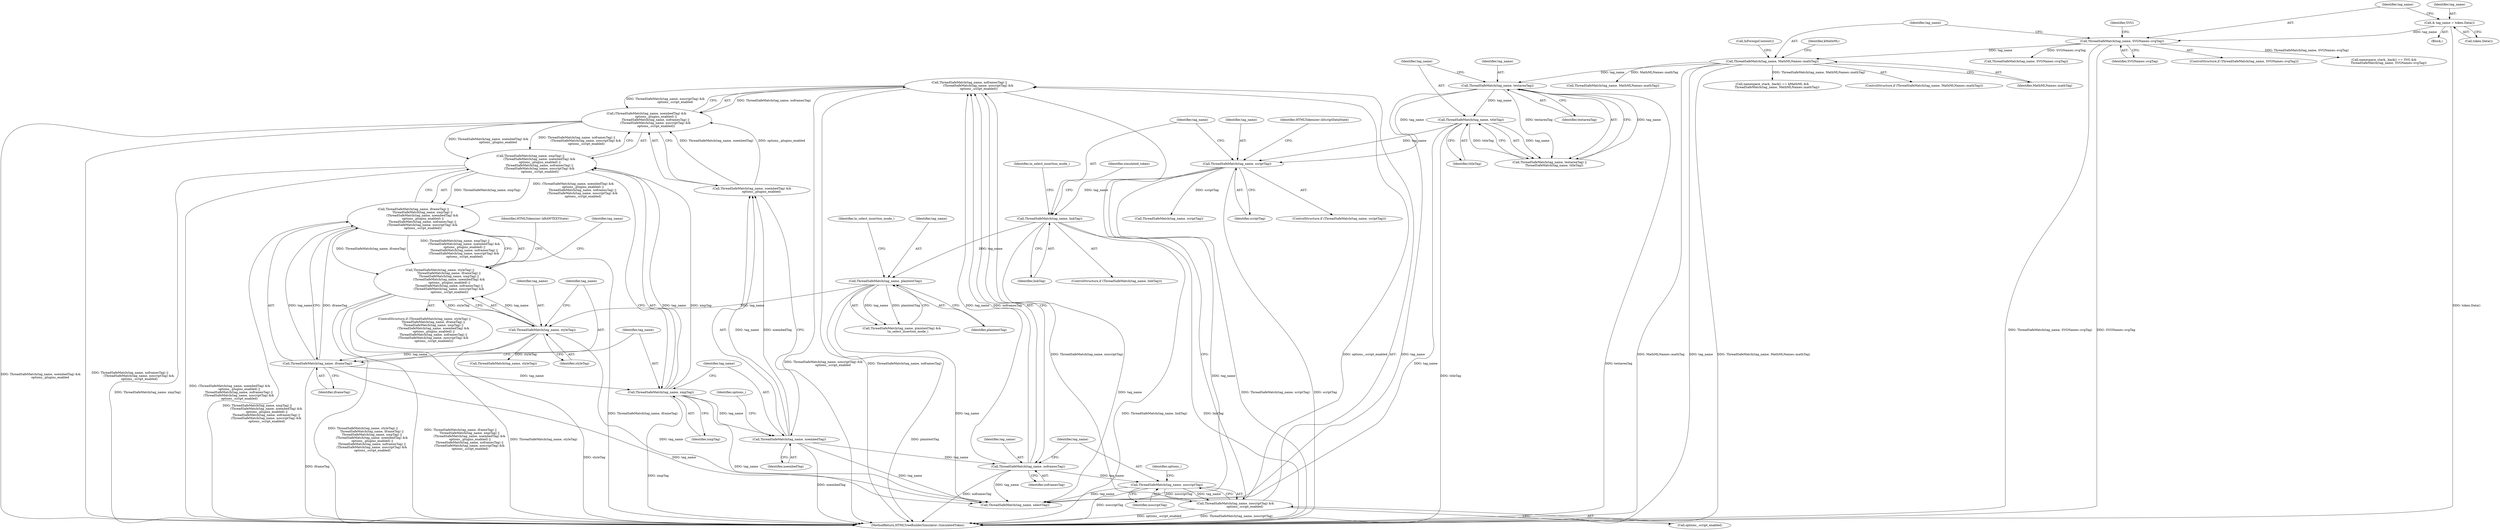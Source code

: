digraph "0_Chrome_133bc5c262b2555af223263452e9875a95db9eb7@API" {
"1000223" [label="(Call,ThreadSafeMatch(tag_name, noframesTag) ||\n                   (ThreadSafeMatch(tag_name, noscriptTag) &&\n                    options_.script_enabled))"];
"1000224" [label="(Call,ThreadSafeMatch(tag_name, noframesTag))"];
"1000217" [label="(Call,ThreadSafeMatch(tag_name, noembedTag))"];
"1000212" [label="(Call,ThreadSafeMatch(tag_name, xmpTag))"];
"1000208" [label="(Call,ThreadSafeMatch(tag_name, iframeTag))"];
"1000204" [label="(Call,ThreadSafeMatch(tag_name, styleTag))"];
"1000193" [label="(Call,ThreadSafeMatch(tag_name, plaintextTag))"];
"1000179" [label="(Call,ThreadSafeMatch(tag_name, linkTag))"];
"1000168" [label="(Call,ThreadSafeMatch(tag_name, scriptTag))"];
"1000157" [label="(Call,ThreadSafeMatch(tag_name, textareaTag))"];
"1000124" [label="(Call,ThreadSafeMatch(tag_name, MathMLNames::mathTag))"];
"1000118" [label="(Call,ThreadSafeMatch(tag_name, SVGNames::svgTag))"];
"1000114" [label="(Call,& tag_name = token.Data())"];
"1000160" [label="(Call,ThreadSafeMatch(tag_name, titleTag))"];
"1000227" [label="(Call,ThreadSafeMatch(tag_name, noscriptTag) &&\n                    options_.script_enabled)"];
"1000228" [label="(Call,ThreadSafeMatch(tag_name, noscriptTag))"];
"1000215" [label="(Call,(ThreadSafeMatch(tag_name, noembedTag) &&\n                    options_.plugins_enabled) ||\n                   ThreadSafeMatch(tag_name, noframesTag) ||\n                   (ThreadSafeMatch(tag_name, noscriptTag) &&\n                    options_.script_enabled))"];
"1000211" [label="(Call,ThreadSafeMatch(tag_name, xmpTag) ||\n                   (ThreadSafeMatch(tag_name, noembedTag) &&\n                    options_.plugins_enabled) ||\n                   ThreadSafeMatch(tag_name, noframesTag) ||\n                   (ThreadSafeMatch(tag_name, noscriptTag) &&\n                    options_.script_enabled))"];
"1000207" [label="(Call,ThreadSafeMatch(tag_name, iframeTag) ||\n                   ThreadSafeMatch(tag_name, xmpTag) ||\n                   (ThreadSafeMatch(tag_name, noembedTag) &&\n                    options_.plugins_enabled) ||\n                   ThreadSafeMatch(tag_name, noframesTag) ||\n                   (ThreadSafeMatch(tag_name, noscriptTag) &&\n                    options_.script_enabled))"];
"1000203" [label="(Call,ThreadSafeMatch(tag_name, styleTag) ||\n                   ThreadSafeMatch(tag_name, iframeTag) ||\n                   ThreadSafeMatch(tag_name, xmpTag) ||\n                   (ThreadSafeMatch(tag_name, noembedTag) &&\n                    options_.plugins_enabled) ||\n                   ThreadSafeMatch(tag_name, noframesTag) ||\n                   (ThreadSafeMatch(tag_name, noscriptTag) &&\n                    options_.script_enabled))"];
"1000157" [label="(Call,ThreadSafeMatch(tag_name, textareaTag))"];
"1000226" [label="(Identifier,noframesTag)"];
"1000344" [label="(MethodReturn,HTMLTreeBuilderSimulator::SimulatedToken)"];
"1000228" [label="(Call,ThreadSafeMatch(tag_name, noscriptTag))"];
"1000195" [label="(Identifier,plaintextTag)"];
"1000180" [label="(Identifier,tag_name)"];
"1000162" [label="(Identifier,titleTag)"];
"1000117" [label="(ControlStructure,if (ThreadSafeMatch(tag_name, SVGNames::svgTag)))"];
"1000282" [label="(Call,namespace_stack_.back() == kMathML &&\n          ThreadSafeMatch(tag_name, MathMLNames::mathTag))"];
"1000119" [label="(Identifier,tag_name)"];
"1000168" [label="(Call,ThreadSafeMatch(tag_name, scriptTag))"];
"1000156" [label="(Call,ThreadSafeMatch(tag_name, textareaTag) ||\n          ThreadSafeMatch(tag_name, titleTag))"];
"1000115" [label="(Identifier,tag_name)"];
"1000123" [label="(ControlStructure,if (ThreadSafeMatch(tag_name, MathMLNames::mathTag)))"];
"1000227" [label="(Call,ThreadSafeMatch(tag_name, noscriptTag) &&\n                    options_.script_enabled)"];
"1000173" [label="(Identifier,HTMLTokenizer::kScriptDataState)"];
"1000118" [label="(Call,ThreadSafeMatch(tag_name, SVGNames::svgTag))"];
"1000203" [label="(Call,ThreadSafeMatch(tag_name, styleTag) ||\n                   ThreadSafeMatch(tag_name, iframeTag) ||\n                   ThreadSafeMatch(tag_name, xmpTag) ||\n                   (ThreadSafeMatch(tag_name, noembedTag) &&\n                    options_.plugins_enabled) ||\n                   ThreadSafeMatch(tag_name, noframesTag) ||\n                   (ThreadSafeMatch(tag_name, noscriptTag) &&\n                    options_.script_enabled))"];
"1000170" [label="(Identifier,scriptTag)"];
"1000332" [label="(Call,ThreadSafeMatch(tag_name, styleTag))"];
"1000161" [label="(Identifier,tag_name)"];
"1000223" [label="(Call,ThreadSafeMatch(tag_name, noframesTag) ||\n                   (ThreadSafeMatch(tag_name, noscriptTag) &&\n                    options_.script_enabled))"];
"1000206" [label="(Identifier,styleTag)"];
"1000216" [label="(Call,ThreadSafeMatch(tag_name, noembedTag) &&\n                    options_.plugins_enabled)"];
"1000192" [label="(Call,ThreadSafeMatch(tag_name, plaintextTag) &&\n            !in_select_insertion_mode_)"];
"1000219" [label="(Identifier,noembedTag)"];
"1000124" [label="(Call,ThreadSafeMatch(tag_name, MathMLNames::mathTag))"];
"1000311" [label="(Call,ThreadSafeMatch(tag_name, scriptTag))"];
"1000160" [label="(Call,ThreadSafeMatch(tag_name, titleTag))"];
"1000169" [label="(Identifier,tag_name)"];
"1000232" [label="(Identifier,options_)"];
"1000239" [label="(Identifier,tag_name)"];
"1000209" [label="(Identifier,tag_name)"];
"1000112" [label="(Block,)"];
"1000131" [label="(Call,InForeignContent())"];
"1000229" [label="(Identifier,tag_name)"];
"1000274" [label="(Call,namespace_stack_.back() == SVG &&\n          ThreadSafeMatch(tag_name, SVGNames::svgTag))"];
"1000221" [label="(Identifier,options_)"];
"1000230" [label="(Identifier,noscriptTag)"];
"1000211" [label="(Call,ThreadSafeMatch(tag_name, xmpTag) ||\n                   (ThreadSafeMatch(tag_name, noembedTag) &&\n                    options_.plugins_enabled) ||\n                   ThreadSafeMatch(tag_name, noframesTag) ||\n                   (ThreadSafeMatch(tag_name, noscriptTag) &&\n                    options_.script_enabled))"];
"1000197" [label="(Identifier,in_select_insertion_mode_)"];
"1000202" [label="(ControlStructure,if (ThreadSafeMatch(tag_name, styleTag) ||\n                   ThreadSafeMatch(tag_name, iframeTag) ||\n                   ThreadSafeMatch(tag_name, xmpTag) ||\n                   (ThreadSafeMatch(tag_name, noembedTag) &&\n                    options_.plugins_enabled) ||\n                   ThreadSafeMatch(tag_name, noframesTag) ||\n                   (ThreadSafeMatch(tag_name, noscriptTag) &&\n                    options_.script_enabled)))"];
"1000184" [label="(Identifier,simulated_token)"];
"1000122" [label="(Identifier,SVG)"];
"1000193" [label="(Call,ThreadSafeMatch(tag_name, plaintextTag))"];
"1000189" [label="(Identifier,in_select_insertion_mode_)"];
"1000128" [label="(Identifier,kMathML)"];
"1000207" [label="(Call,ThreadSafeMatch(tag_name, iframeTag) ||\n                   ThreadSafeMatch(tag_name, xmpTag) ||\n                   (ThreadSafeMatch(tag_name, noembedTag) &&\n                    options_.plugins_enabled) ||\n                   ThreadSafeMatch(tag_name, noframesTag) ||\n                   (ThreadSafeMatch(tag_name, noscriptTag) &&\n                    options_.script_enabled))"];
"1000238" [label="(Call,ThreadSafeMatch(tag_name, selectTag))"];
"1000126" [label="(Identifier,MathMLNames::mathTag)"];
"1000225" [label="(Identifier,tag_name)"];
"1000178" [label="(ControlStructure,if (ThreadSafeMatch(tag_name, linkTag)))"];
"1000125" [label="(Identifier,tag_name)"];
"1000158" [label="(Identifier,tag_name)"];
"1000116" [label="(Call,token.Data())"];
"1000231" [label="(Call,options_.script_enabled)"];
"1000214" [label="(Identifier,xmpTag)"];
"1000212" [label="(Call,ThreadSafeMatch(tag_name, xmpTag))"];
"1000167" [label="(ControlStructure,if (ThreadSafeMatch(tag_name, scriptTag)))"];
"1000120" [label="(Identifier,SVGNames::svgTag)"];
"1000204" [label="(Call,ThreadSafeMatch(tag_name, styleTag))"];
"1000236" [label="(Identifier,HTMLTokenizer::kRAWTEXTState)"];
"1000217" [label="(Call,ThreadSafeMatch(tag_name, noembedTag))"];
"1000114" [label="(Call,& tag_name = token.Data())"];
"1000224" [label="(Call,ThreadSafeMatch(tag_name, noframesTag))"];
"1000286" [label="(Call,ThreadSafeMatch(tag_name, MathMLNames::mathTag))"];
"1000278" [label="(Call,ThreadSafeMatch(tag_name, SVGNames::svgTag))"];
"1000159" [label="(Identifier,textareaTag)"];
"1000181" [label="(Identifier,linkTag)"];
"1000208" [label="(Call,ThreadSafeMatch(tag_name, iframeTag))"];
"1000218" [label="(Identifier,tag_name)"];
"1000213" [label="(Identifier,tag_name)"];
"1000194" [label="(Identifier,tag_name)"];
"1000179" [label="(Call,ThreadSafeMatch(tag_name, linkTag))"];
"1000205" [label="(Identifier,tag_name)"];
"1000210" [label="(Identifier,iframeTag)"];
"1000215" [label="(Call,(ThreadSafeMatch(tag_name, noembedTag) &&\n                    options_.plugins_enabled) ||\n                   ThreadSafeMatch(tag_name, noframesTag) ||\n                   (ThreadSafeMatch(tag_name, noscriptTag) &&\n                    options_.script_enabled))"];
"1000223" -> "1000215"  [label="AST: "];
"1000223" -> "1000224"  [label="CFG: "];
"1000223" -> "1000227"  [label="CFG: "];
"1000224" -> "1000223"  [label="AST: "];
"1000227" -> "1000223"  [label="AST: "];
"1000215" -> "1000223"  [label="CFG: "];
"1000223" -> "1000344"  [label="DDG: ThreadSafeMatch(tag_name, noscriptTag) &&\n                    options_.script_enabled"];
"1000223" -> "1000344"  [label="DDG: ThreadSafeMatch(tag_name, noframesTag)"];
"1000223" -> "1000215"  [label="DDG: ThreadSafeMatch(tag_name, noframesTag)"];
"1000223" -> "1000215"  [label="DDG: ThreadSafeMatch(tag_name, noscriptTag) &&\n                    options_.script_enabled"];
"1000224" -> "1000223"  [label="DDG: tag_name"];
"1000224" -> "1000223"  [label="DDG: noframesTag"];
"1000227" -> "1000223"  [label="DDG: ThreadSafeMatch(tag_name, noscriptTag)"];
"1000227" -> "1000223"  [label="DDG: options_.script_enabled"];
"1000224" -> "1000226"  [label="CFG: "];
"1000225" -> "1000224"  [label="AST: "];
"1000226" -> "1000224"  [label="AST: "];
"1000229" -> "1000224"  [label="CFG: "];
"1000224" -> "1000344"  [label="DDG: noframesTag"];
"1000217" -> "1000224"  [label="DDG: tag_name"];
"1000224" -> "1000228"  [label="DDG: tag_name"];
"1000224" -> "1000238"  [label="DDG: tag_name"];
"1000217" -> "1000216"  [label="AST: "];
"1000217" -> "1000219"  [label="CFG: "];
"1000218" -> "1000217"  [label="AST: "];
"1000219" -> "1000217"  [label="AST: "];
"1000221" -> "1000217"  [label="CFG: "];
"1000216" -> "1000217"  [label="CFG: "];
"1000217" -> "1000344"  [label="DDG: noembedTag"];
"1000217" -> "1000216"  [label="DDG: tag_name"];
"1000217" -> "1000216"  [label="DDG: noembedTag"];
"1000212" -> "1000217"  [label="DDG: tag_name"];
"1000217" -> "1000238"  [label="DDG: tag_name"];
"1000212" -> "1000211"  [label="AST: "];
"1000212" -> "1000214"  [label="CFG: "];
"1000213" -> "1000212"  [label="AST: "];
"1000214" -> "1000212"  [label="AST: "];
"1000218" -> "1000212"  [label="CFG: "];
"1000211" -> "1000212"  [label="CFG: "];
"1000212" -> "1000344"  [label="DDG: xmpTag"];
"1000212" -> "1000211"  [label="DDG: tag_name"];
"1000212" -> "1000211"  [label="DDG: xmpTag"];
"1000208" -> "1000212"  [label="DDG: tag_name"];
"1000212" -> "1000238"  [label="DDG: tag_name"];
"1000208" -> "1000207"  [label="AST: "];
"1000208" -> "1000210"  [label="CFG: "];
"1000209" -> "1000208"  [label="AST: "];
"1000210" -> "1000208"  [label="AST: "];
"1000213" -> "1000208"  [label="CFG: "];
"1000207" -> "1000208"  [label="CFG: "];
"1000208" -> "1000344"  [label="DDG: iframeTag"];
"1000208" -> "1000207"  [label="DDG: tag_name"];
"1000208" -> "1000207"  [label="DDG: iframeTag"];
"1000204" -> "1000208"  [label="DDG: tag_name"];
"1000208" -> "1000238"  [label="DDG: tag_name"];
"1000204" -> "1000203"  [label="AST: "];
"1000204" -> "1000206"  [label="CFG: "];
"1000205" -> "1000204"  [label="AST: "];
"1000206" -> "1000204"  [label="AST: "];
"1000209" -> "1000204"  [label="CFG: "];
"1000203" -> "1000204"  [label="CFG: "];
"1000204" -> "1000344"  [label="DDG: styleTag"];
"1000204" -> "1000203"  [label="DDG: tag_name"];
"1000204" -> "1000203"  [label="DDG: styleTag"];
"1000193" -> "1000204"  [label="DDG: tag_name"];
"1000204" -> "1000238"  [label="DDG: tag_name"];
"1000204" -> "1000332"  [label="DDG: styleTag"];
"1000193" -> "1000192"  [label="AST: "];
"1000193" -> "1000195"  [label="CFG: "];
"1000194" -> "1000193"  [label="AST: "];
"1000195" -> "1000193"  [label="AST: "];
"1000197" -> "1000193"  [label="CFG: "];
"1000192" -> "1000193"  [label="CFG: "];
"1000193" -> "1000344"  [label="DDG: plaintextTag"];
"1000193" -> "1000192"  [label="DDG: tag_name"];
"1000193" -> "1000192"  [label="DDG: plaintextTag"];
"1000179" -> "1000193"  [label="DDG: tag_name"];
"1000193" -> "1000238"  [label="DDG: tag_name"];
"1000179" -> "1000178"  [label="AST: "];
"1000179" -> "1000181"  [label="CFG: "];
"1000180" -> "1000179"  [label="AST: "];
"1000181" -> "1000179"  [label="AST: "];
"1000184" -> "1000179"  [label="CFG: "];
"1000189" -> "1000179"  [label="CFG: "];
"1000179" -> "1000344"  [label="DDG: ThreadSafeMatch(tag_name, linkTag)"];
"1000179" -> "1000344"  [label="DDG: linkTag"];
"1000168" -> "1000179"  [label="DDG: tag_name"];
"1000179" -> "1000238"  [label="DDG: tag_name"];
"1000168" -> "1000167"  [label="AST: "];
"1000168" -> "1000170"  [label="CFG: "];
"1000169" -> "1000168"  [label="AST: "];
"1000170" -> "1000168"  [label="AST: "];
"1000173" -> "1000168"  [label="CFG: "];
"1000180" -> "1000168"  [label="CFG: "];
"1000168" -> "1000344"  [label="DDG: ThreadSafeMatch(tag_name, scriptTag)"];
"1000168" -> "1000344"  [label="DDG: scriptTag"];
"1000157" -> "1000168"  [label="DDG: tag_name"];
"1000160" -> "1000168"  [label="DDG: tag_name"];
"1000168" -> "1000238"  [label="DDG: tag_name"];
"1000168" -> "1000311"  [label="DDG: scriptTag"];
"1000157" -> "1000156"  [label="AST: "];
"1000157" -> "1000159"  [label="CFG: "];
"1000158" -> "1000157"  [label="AST: "];
"1000159" -> "1000157"  [label="AST: "];
"1000161" -> "1000157"  [label="CFG: "];
"1000156" -> "1000157"  [label="CFG: "];
"1000157" -> "1000344"  [label="DDG: textareaTag"];
"1000157" -> "1000156"  [label="DDG: tag_name"];
"1000157" -> "1000156"  [label="DDG: textareaTag"];
"1000124" -> "1000157"  [label="DDG: tag_name"];
"1000157" -> "1000160"  [label="DDG: tag_name"];
"1000157" -> "1000238"  [label="DDG: tag_name"];
"1000124" -> "1000123"  [label="AST: "];
"1000124" -> "1000126"  [label="CFG: "];
"1000125" -> "1000124"  [label="AST: "];
"1000126" -> "1000124"  [label="AST: "];
"1000128" -> "1000124"  [label="CFG: "];
"1000131" -> "1000124"  [label="CFG: "];
"1000124" -> "1000344"  [label="DDG: MathMLNames::mathTag"];
"1000124" -> "1000344"  [label="DDG: tag_name"];
"1000124" -> "1000344"  [label="DDG: ThreadSafeMatch(tag_name, MathMLNames::mathTag)"];
"1000118" -> "1000124"  [label="DDG: tag_name"];
"1000124" -> "1000282"  [label="DDG: ThreadSafeMatch(tag_name, MathMLNames::mathTag)"];
"1000124" -> "1000286"  [label="DDG: MathMLNames::mathTag"];
"1000118" -> "1000117"  [label="AST: "];
"1000118" -> "1000120"  [label="CFG: "];
"1000119" -> "1000118"  [label="AST: "];
"1000120" -> "1000118"  [label="AST: "];
"1000122" -> "1000118"  [label="CFG: "];
"1000125" -> "1000118"  [label="CFG: "];
"1000118" -> "1000344"  [label="DDG: ThreadSafeMatch(tag_name, SVGNames::svgTag)"];
"1000118" -> "1000344"  [label="DDG: SVGNames::svgTag"];
"1000114" -> "1000118"  [label="DDG: tag_name"];
"1000118" -> "1000274"  [label="DDG: ThreadSafeMatch(tag_name, SVGNames::svgTag)"];
"1000118" -> "1000278"  [label="DDG: SVGNames::svgTag"];
"1000114" -> "1000112"  [label="AST: "];
"1000114" -> "1000116"  [label="CFG: "];
"1000115" -> "1000114"  [label="AST: "];
"1000116" -> "1000114"  [label="AST: "];
"1000119" -> "1000114"  [label="CFG: "];
"1000114" -> "1000344"  [label="DDG: token.Data()"];
"1000160" -> "1000156"  [label="AST: "];
"1000160" -> "1000162"  [label="CFG: "];
"1000161" -> "1000160"  [label="AST: "];
"1000162" -> "1000160"  [label="AST: "];
"1000156" -> "1000160"  [label="CFG: "];
"1000160" -> "1000344"  [label="DDG: titleTag"];
"1000160" -> "1000156"  [label="DDG: tag_name"];
"1000160" -> "1000156"  [label="DDG: titleTag"];
"1000160" -> "1000238"  [label="DDG: tag_name"];
"1000227" -> "1000228"  [label="CFG: "];
"1000227" -> "1000231"  [label="CFG: "];
"1000228" -> "1000227"  [label="AST: "];
"1000231" -> "1000227"  [label="AST: "];
"1000227" -> "1000344"  [label="DDG: ThreadSafeMatch(tag_name, noscriptTag)"];
"1000227" -> "1000344"  [label="DDG: options_.script_enabled"];
"1000228" -> "1000227"  [label="DDG: tag_name"];
"1000228" -> "1000227"  [label="DDG: noscriptTag"];
"1000228" -> "1000230"  [label="CFG: "];
"1000229" -> "1000228"  [label="AST: "];
"1000230" -> "1000228"  [label="AST: "];
"1000232" -> "1000228"  [label="CFG: "];
"1000228" -> "1000344"  [label="DDG: noscriptTag"];
"1000228" -> "1000238"  [label="DDG: tag_name"];
"1000215" -> "1000211"  [label="AST: "];
"1000215" -> "1000216"  [label="CFG: "];
"1000216" -> "1000215"  [label="AST: "];
"1000211" -> "1000215"  [label="CFG: "];
"1000215" -> "1000344"  [label="DDG: ThreadSafeMatch(tag_name, noframesTag) ||\n                   (ThreadSafeMatch(tag_name, noscriptTag) &&\n                    options_.script_enabled)"];
"1000215" -> "1000344"  [label="DDG: ThreadSafeMatch(tag_name, noembedTag) &&\n                    options_.plugins_enabled"];
"1000215" -> "1000211"  [label="DDG: ThreadSafeMatch(tag_name, noembedTag) &&\n                    options_.plugins_enabled"];
"1000215" -> "1000211"  [label="DDG: ThreadSafeMatch(tag_name, noframesTag) ||\n                   (ThreadSafeMatch(tag_name, noscriptTag) &&\n                    options_.script_enabled)"];
"1000216" -> "1000215"  [label="DDG: ThreadSafeMatch(tag_name, noembedTag)"];
"1000216" -> "1000215"  [label="DDG: options_.plugins_enabled"];
"1000211" -> "1000207"  [label="AST: "];
"1000207" -> "1000211"  [label="CFG: "];
"1000211" -> "1000344"  [label="DDG: ThreadSafeMatch(tag_name, xmpTag)"];
"1000211" -> "1000344"  [label="DDG: (ThreadSafeMatch(tag_name, noembedTag) &&\n                    options_.plugins_enabled) ||\n                   ThreadSafeMatch(tag_name, noframesTag) ||\n                   (ThreadSafeMatch(tag_name, noscriptTag) &&\n                    options_.script_enabled)"];
"1000211" -> "1000207"  [label="DDG: ThreadSafeMatch(tag_name, xmpTag)"];
"1000211" -> "1000207"  [label="DDG: (ThreadSafeMatch(tag_name, noembedTag) &&\n                    options_.plugins_enabled) ||\n                   ThreadSafeMatch(tag_name, noframesTag) ||\n                   (ThreadSafeMatch(tag_name, noscriptTag) &&\n                    options_.script_enabled)"];
"1000207" -> "1000203"  [label="AST: "];
"1000203" -> "1000207"  [label="CFG: "];
"1000207" -> "1000344"  [label="DDG: ThreadSafeMatch(tag_name, iframeTag)"];
"1000207" -> "1000344"  [label="DDG: ThreadSafeMatch(tag_name, xmpTag) ||\n                   (ThreadSafeMatch(tag_name, noembedTag) &&\n                    options_.plugins_enabled) ||\n                   ThreadSafeMatch(tag_name, noframesTag) ||\n                   (ThreadSafeMatch(tag_name, noscriptTag) &&\n                    options_.script_enabled)"];
"1000207" -> "1000203"  [label="DDG: ThreadSafeMatch(tag_name, iframeTag)"];
"1000207" -> "1000203"  [label="DDG: ThreadSafeMatch(tag_name, xmpTag) ||\n                   (ThreadSafeMatch(tag_name, noembedTag) &&\n                    options_.plugins_enabled) ||\n                   ThreadSafeMatch(tag_name, noframesTag) ||\n                   (ThreadSafeMatch(tag_name, noscriptTag) &&\n                    options_.script_enabled)"];
"1000203" -> "1000202"  [label="AST: "];
"1000236" -> "1000203"  [label="CFG: "];
"1000239" -> "1000203"  [label="CFG: "];
"1000203" -> "1000344"  [label="DDG: ThreadSafeMatch(tag_name, styleTag) ||\n                   ThreadSafeMatch(tag_name, iframeTag) ||\n                   ThreadSafeMatch(tag_name, xmpTag) ||\n                   (ThreadSafeMatch(tag_name, noembedTag) &&\n                    options_.plugins_enabled) ||\n                   ThreadSafeMatch(tag_name, noframesTag) ||\n                   (ThreadSafeMatch(tag_name, noscriptTag) &&\n                    options_.script_enabled)"];
"1000203" -> "1000344"  [label="DDG: ThreadSafeMatch(tag_name, iframeTag) ||\n                   ThreadSafeMatch(tag_name, xmpTag) ||\n                   (ThreadSafeMatch(tag_name, noembedTag) &&\n                    options_.plugins_enabled) ||\n                   ThreadSafeMatch(tag_name, noframesTag) ||\n                   (ThreadSafeMatch(tag_name, noscriptTag) &&\n                    options_.script_enabled)"];
"1000203" -> "1000344"  [label="DDG: ThreadSafeMatch(tag_name, styleTag)"];
}
